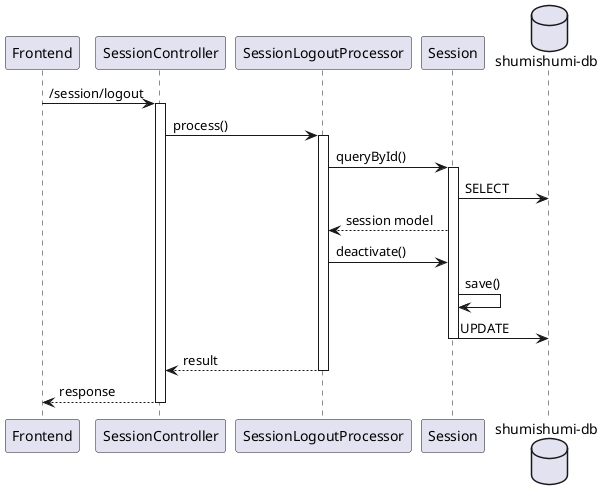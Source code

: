 @startuml logout
participant "Frontend" as fe
participant "SessionController" as sc

participant "SessionLogoutProcessor" as proc

participant "Session" as sm

database "shumishumi-db" as db

fe -> sc++ : /session/logout
sc -> proc++ : process()
proc -> sm++ : queryById()
sm -> db : SELECT
proc <-- sm : session model

proc -> sm : deactivate()
sm -> sm : save()
sm -> db : UPDATE
deactivate sm

return result
return response

@enduml
